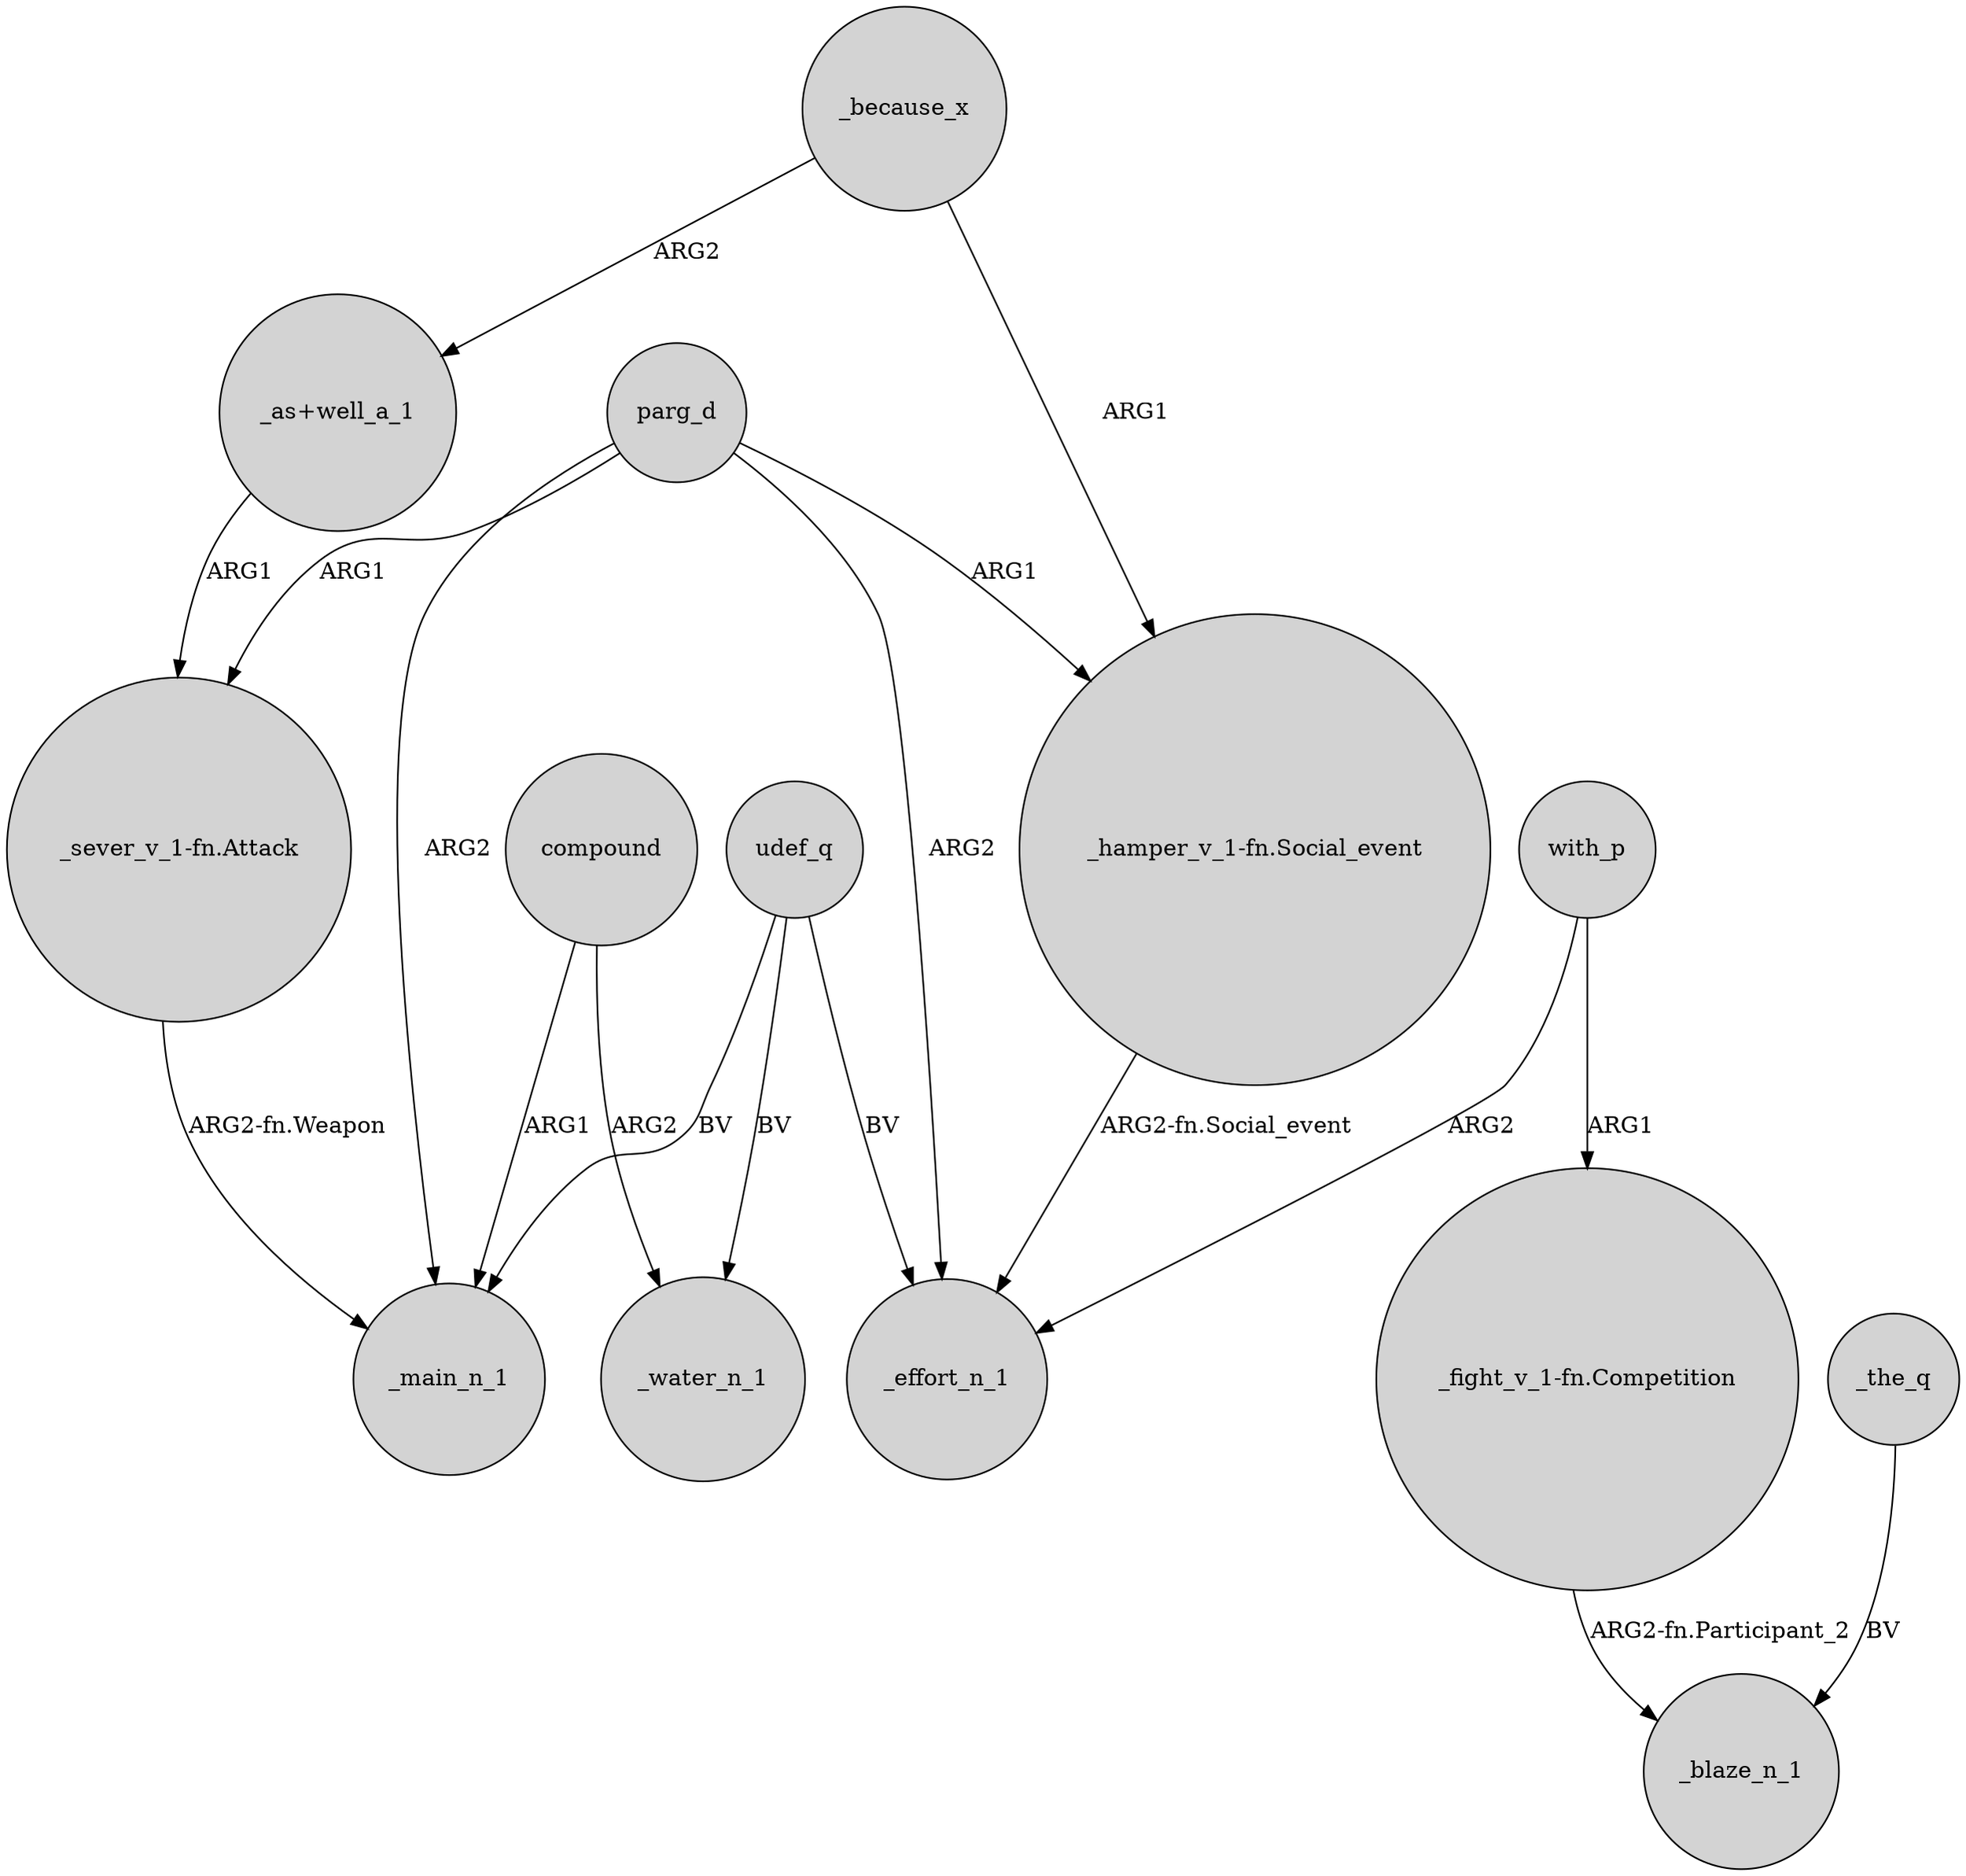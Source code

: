 digraph {
	node [shape=circle style=filled]
	"_sever_v_1-fn.Attack" -> _main_n_1 [label="ARG2-fn.Weapon"]
	parg_d -> "_sever_v_1-fn.Attack" [label=ARG1]
	udef_q -> _effort_n_1 [label=BV]
	with_p -> _effort_n_1 [label=ARG2]
	parg_d -> "_hamper_v_1-fn.Social_event" [label=ARG1]
	parg_d -> _main_n_1 [label=ARG2]
	udef_q -> _water_n_1 [label=BV]
	_because_x -> "_hamper_v_1-fn.Social_event" [label=ARG1]
	compound -> _water_n_1 [label=ARG2]
	compound -> _main_n_1 [label=ARG1]
	"_as+well_a_1" -> "_sever_v_1-fn.Attack" [label=ARG1]
	"_fight_v_1-fn.Competition" -> _blaze_n_1 [label="ARG2-fn.Participant_2"]
	parg_d -> _effort_n_1 [label=ARG2]
	udef_q -> _main_n_1 [label=BV]
	_because_x -> "_as+well_a_1" [label=ARG2]
	_the_q -> _blaze_n_1 [label=BV]
	with_p -> "_fight_v_1-fn.Competition" [label=ARG1]
	"_hamper_v_1-fn.Social_event" -> _effort_n_1 [label="ARG2-fn.Social_event"]
}
